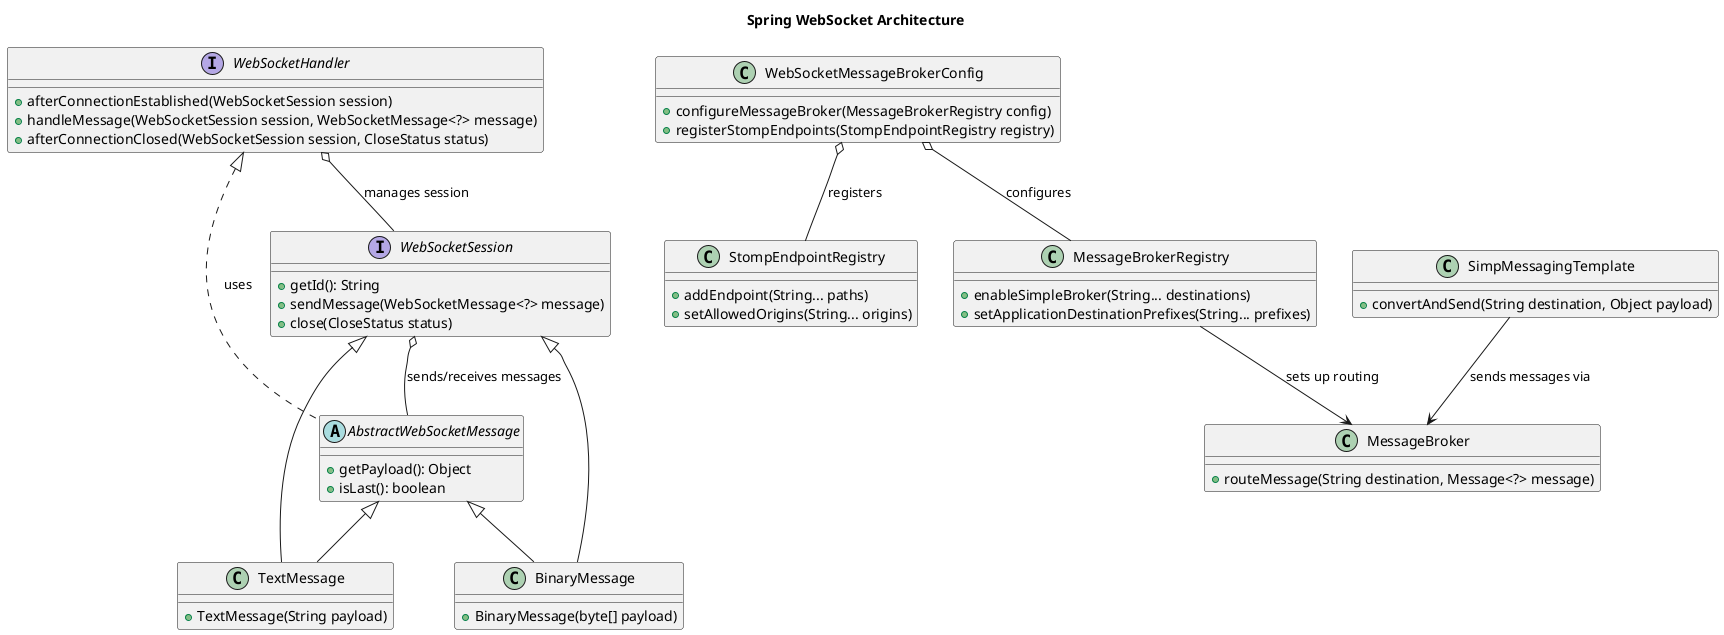 @startuml
title Spring WebSocket Architecture

interface WebSocketHandler {
    + afterConnectionEstablished(WebSocketSession session)
    + handleMessage(WebSocketSession session, WebSocketMessage<?> message)
    + afterConnectionClosed(WebSocketSession session, CloseStatus status)
}

interface WebSocketSession {
    + getId(): String
    + sendMessage(WebSocketMessage<?> message)
    + close(CloseStatus status)
}

abstract class AbstractWebSocketMessage {
    + getPayload(): Object
    + isLast(): boolean
}

class TextMessage extends AbstractWebSocketMessage {
    + TextMessage(String payload)
}

class BinaryMessage extends AbstractWebSocketMessage {
    + BinaryMessage(byte[] payload)
}

class WebSocketMessageBrokerConfig {
    + configureMessageBroker(MessageBrokerRegistry config)
    + registerStompEndpoints(StompEndpointRegistry registry)
}

class SimpMessagingTemplate {
    + convertAndSend(String destination, Object payload)
}

class StompEndpointRegistry {
    + addEndpoint(String... paths)
    + setAllowedOrigins(String... origins)
}

class MessageBrokerRegistry {
    + enableSimpleBroker(String... destinations)
    + setApplicationDestinationPrefixes(String... prefixes)
}

class MessageBroker {
    + routeMessage(String destination, Message<?> message)
}

WebSocketHandler o-- WebSocketSession : manages session
WebSocketHandler <|.. AbstractWebSocketMessage : uses
WebSocketSession o-- AbstractWebSocketMessage : sends/receives messages
WebSocketSession <|-- TextMessage
WebSocketSession <|-- BinaryMessage
WebSocketMessageBrokerConfig o-- MessageBrokerRegistry : configures
WebSocketMessageBrokerConfig o-- StompEndpointRegistry : registers
SimpMessagingTemplate --> MessageBroker : sends messages via
MessageBrokerRegistry --> MessageBroker : sets up routing

@enduml